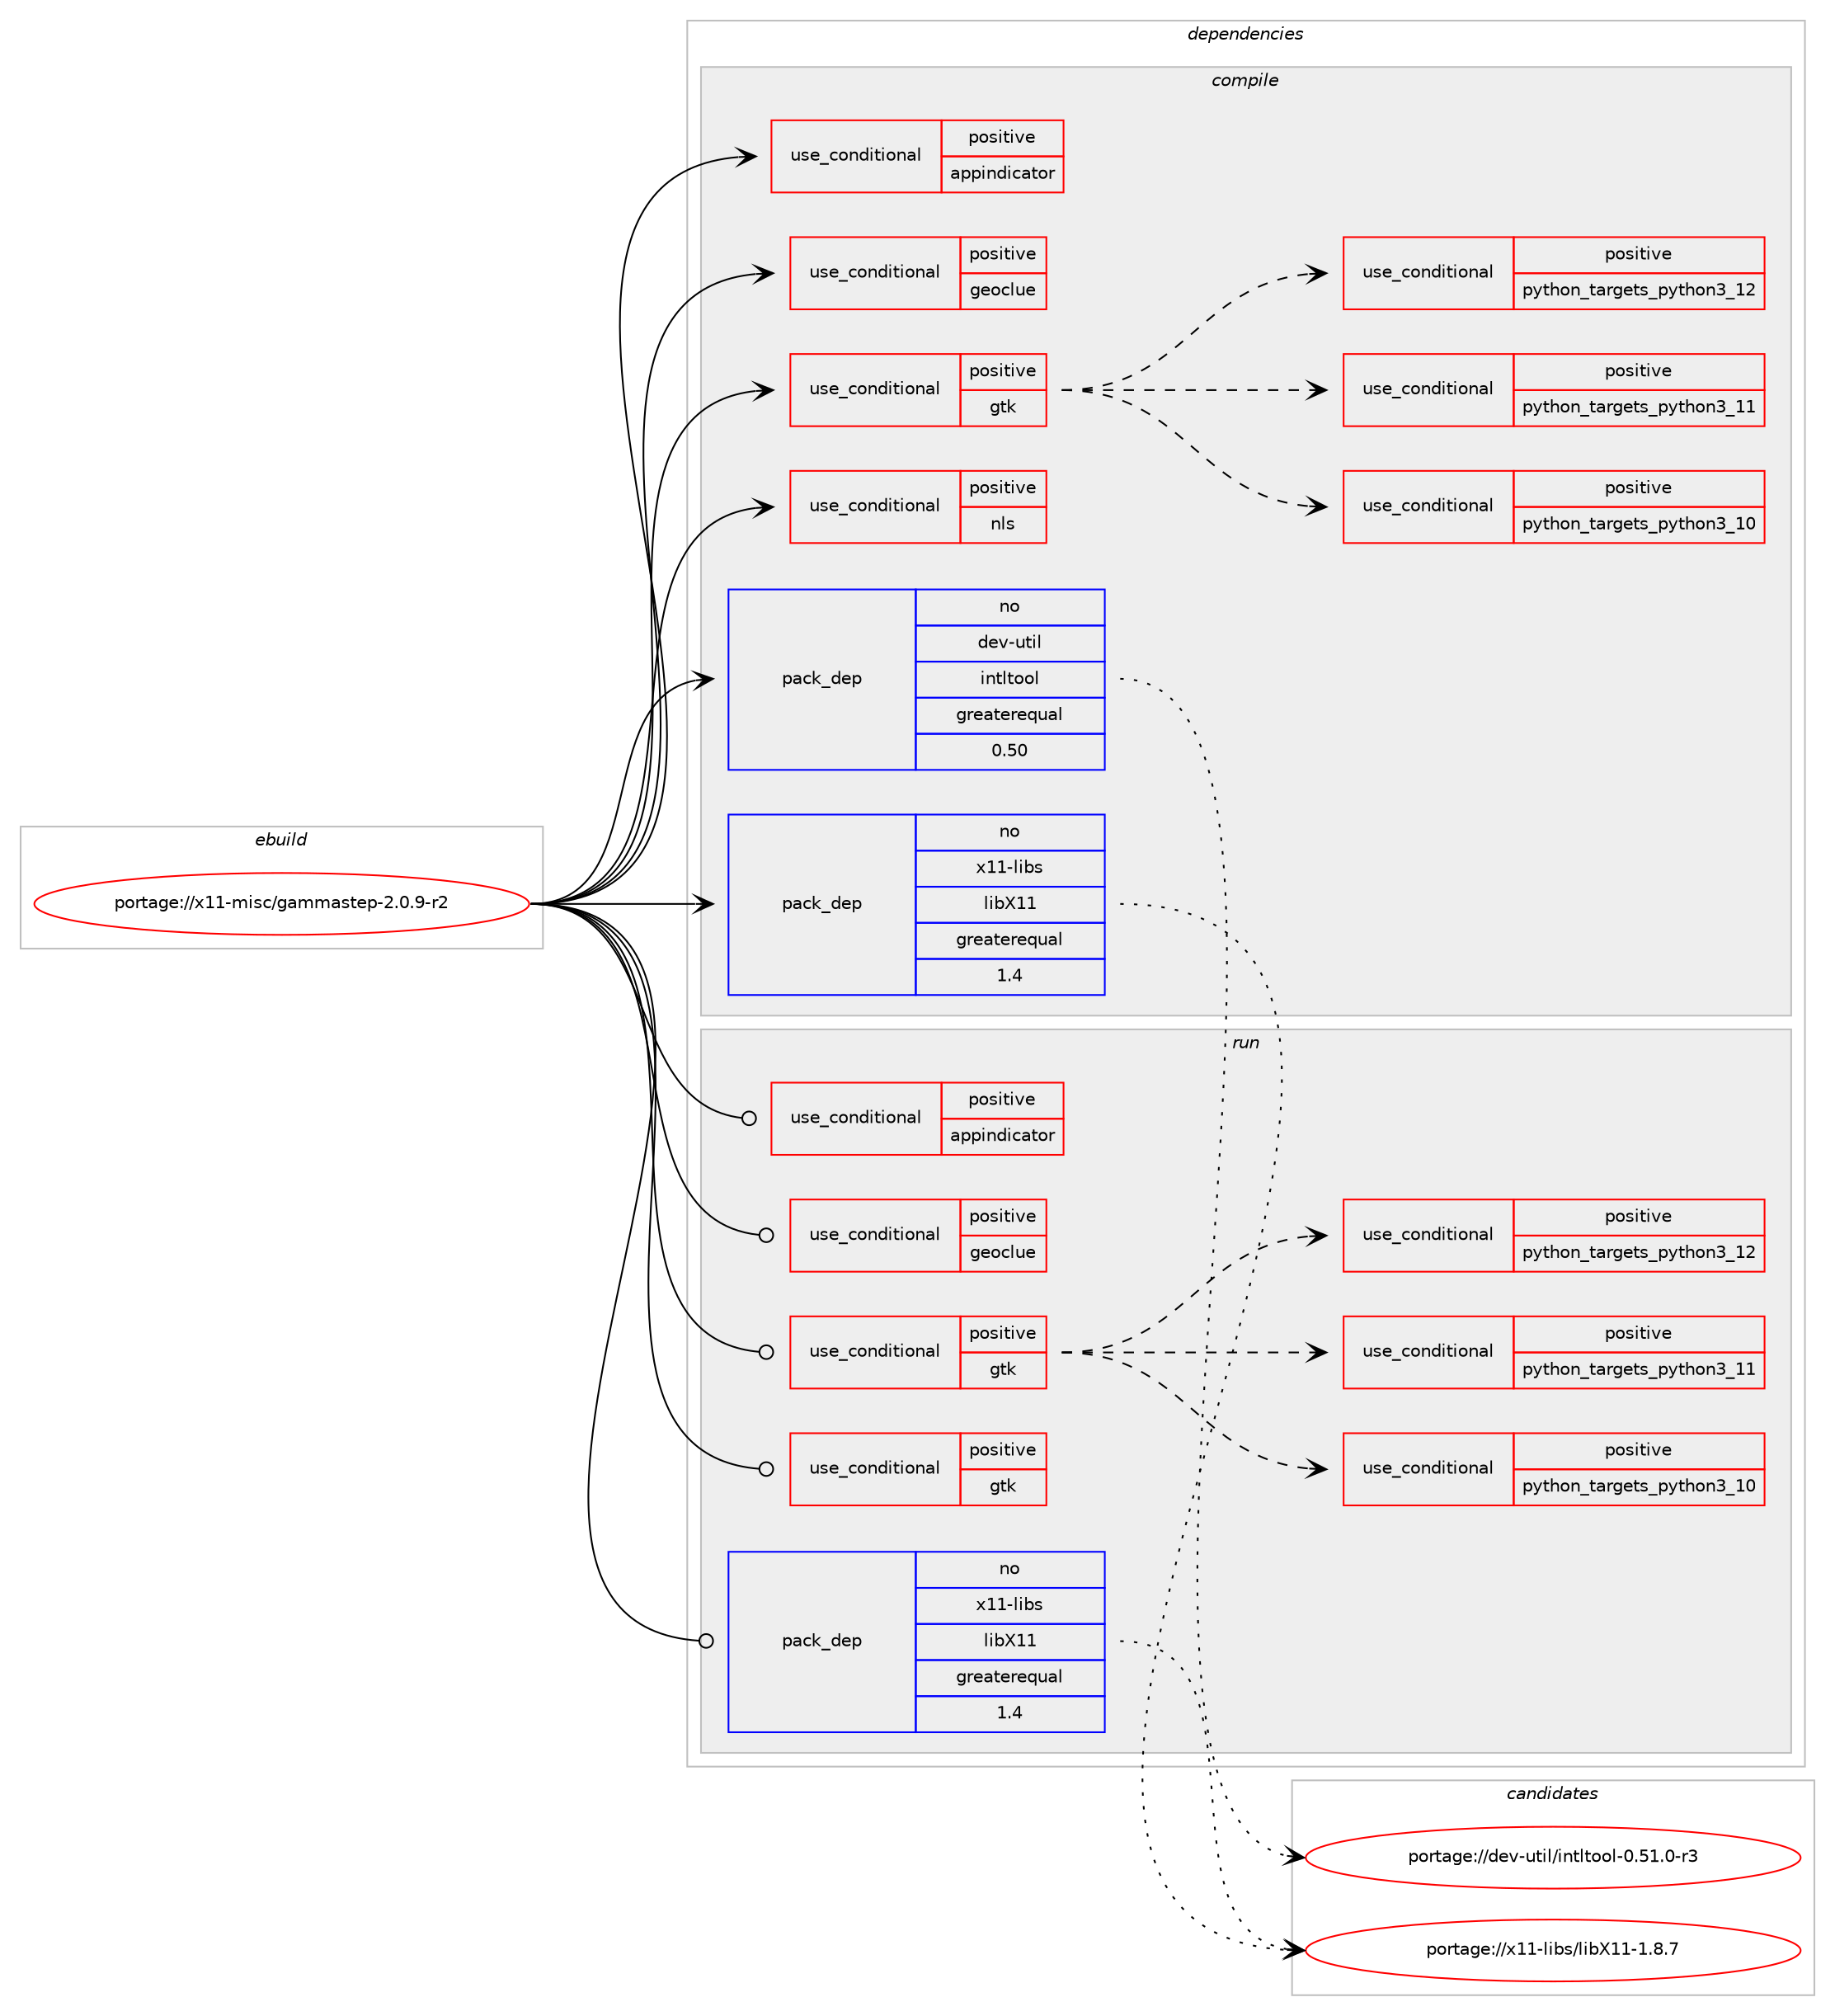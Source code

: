 digraph prolog {

# *************
# Graph options
# *************

newrank=true;
concentrate=true;
compound=true;
graph [rankdir=LR,fontname=Helvetica,fontsize=10,ranksep=1.5];#, ranksep=2.5, nodesep=0.2];
edge  [arrowhead=vee];
node  [fontname=Helvetica,fontsize=10];

# **********
# The ebuild
# **********

subgraph cluster_leftcol {
color=gray;
rank=same;
label=<<i>ebuild</i>>;
id [label="portage://x11-misc/gammastep-2.0.9-r2", color=red, width=4, href="../x11-misc/gammastep-2.0.9-r2.svg"];
}

# ****************
# The dependencies
# ****************

subgraph cluster_midcol {
color=gray;
label=<<i>dependencies</i>>;
subgraph cluster_compile {
fillcolor="#eeeeee";
style=filled;
label=<<i>compile</i>>;
subgraph cond15999 {
dependency24419 [label=<<TABLE BORDER="0" CELLBORDER="1" CELLSPACING="0" CELLPADDING="4"><TR><TD ROWSPAN="3" CELLPADDING="10">use_conditional</TD></TR><TR><TD>positive</TD></TR><TR><TD>appindicator</TD></TR></TABLE>>, shape=none, color=red];
# *** BEGIN UNKNOWN DEPENDENCY TYPE (TODO) ***
# dependency24419 -> package_dependency(portage://x11-misc/gammastep-2.0.9-r2,install,no,dev-libs,libayatana-appindicator,none,[,,],[],[])
# *** END UNKNOWN DEPENDENCY TYPE (TODO) ***

}
id:e -> dependency24419:w [weight=20,style="solid",arrowhead="vee"];
subgraph cond16000 {
dependency24420 [label=<<TABLE BORDER="0" CELLBORDER="1" CELLSPACING="0" CELLPADDING="4"><TR><TD ROWSPAN="3" CELLPADDING="10">use_conditional</TD></TR><TR><TD>positive</TD></TR><TR><TD>geoclue</TD></TR></TABLE>>, shape=none, color=red];
# *** BEGIN UNKNOWN DEPENDENCY TYPE (TODO) ***
# dependency24420 -> package_dependency(portage://x11-misc/gammastep-2.0.9-r2,install,no,app-misc,geoclue,none,[,,],[slot(2.0)],[])
# *** END UNKNOWN DEPENDENCY TYPE (TODO) ***

# *** BEGIN UNKNOWN DEPENDENCY TYPE (TODO) ***
# dependency24420 -> package_dependency(portage://x11-misc/gammastep-2.0.9-r2,install,no,dev-libs,glib,none,[,,],[slot(2)],[])
# *** END UNKNOWN DEPENDENCY TYPE (TODO) ***

}
id:e -> dependency24420:w [weight=20,style="solid",arrowhead="vee"];
subgraph cond16001 {
dependency24421 [label=<<TABLE BORDER="0" CELLBORDER="1" CELLSPACING="0" CELLPADDING="4"><TR><TD ROWSPAN="3" CELLPADDING="10">use_conditional</TD></TR><TR><TD>positive</TD></TR><TR><TD>gtk</TD></TR></TABLE>>, shape=none, color=red];
subgraph cond16002 {
dependency24422 [label=<<TABLE BORDER="0" CELLBORDER="1" CELLSPACING="0" CELLPADDING="4"><TR><TD ROWSPAN="3" CELLPADDING="10">use_conditional</TD></TR><TR><TD>positive</TD></TR><TR><TD>python_targets_python3_10</TD></TR></TABLE>>, shape=none, color=red];
# *** BEGIN UNKNOWN DEPENDENCY TYPE (TODO) ***
# dependency24422 -> package_dependency(portage://x11-misc/gammastep-2.0.9-r2,install,no,dev-lang,python,none,[,,],[slot(3.10)],[])
# *** END UNKNOWN DEPENDENCY TYPE (TODO) ***

}
dependency24421:e -> dependency24422:w [weight=20,style="dashed",arrowhead="vee"];
subgraph cond16003 {
dependency24423 [label=<<TABLE BORDER="0" CELLBORDER="1" CELLSPACING="0" CELLPADDING="4"><TR><TD ROWSPAN="3" CELLPADDING="10">use_conditional</TD></TR><TR><TD>positive</TD></TR><TR><TD>python_targets_python3_11</TD></TR></TABLE>>, shape=none, color=red];
# *** BEGIN UNKNOWN DEPENDENCY TYPE (TODO) ***
# dependency24423 -> package_dependency(portage://x11-misc/gammastep-2.0.9-r2,install,no,dev-lang,python,none,[,,],[slot(3.11)],[])
# *** END UNKNOWN DEPENDENCY TYPE (TODO) ***

}
dependency24421:e -> dependency24423:w [weight=20,style="dashed",arrowhead="vee"];
subgraph cond16004 {
dependency24424 [label=<<TABLE BORDER="0" CELLBORDER="1" CELLSPACING="0" CELLPADDING="4"><TR><TD ROWSPAN="3" CELLPADDING="10">use_conditional</TD></TR><TR><TD>positive</TD></TR><TR><TD>python_targets_python3_12</TD></TR></TABLE>>, shape=none, color=red];
# *** BEGIN UNKNOWN DEPENDENCY TYPE (TODO) ***
# dependency24424 -> package_dependency(portage://x11-misc/gammastep-2.0.9-r2,install,no,dev-lang,python,none,[,,],[slot(3.12)],[])
# *** END UNKNOWN DEPENDENCY TYPE (TODO) ***

}
dependency24421:e -> dependency24424:w [weight=20,style="dashed",arrowhead="vee"];
}
id:e -> dependency24421:w [weight=20,style="solid",arrowhead="vee"];
subgraph cond16005 {
dependency24425 [label=<<TABLE BORDER="0" CELLBORDER="1" CELLSPACING="0" CELLPADDING="4"><TR><TD ROWSPAN="3" CELLPADDING="10">use_conditional</TD></TR><TR><TD>positive</TD></TR><TR><TD>nls</TD></TR></TABLE>>, shape=none, color=red];
# *** BEGIN UNKNOWN DEPENDENCY TYPE (TODO) ***
# dependency24425 -> package_dependency(portage://x11-misc/gammastep-2.0.9-r2,install,no,sys-devel,gettext,none,[,,],[],[])
# *** END UNKNOWN DEPENDENCY TYPE (TODO) ***

}
id:e -> dependency24425:w [weight=20,style="solid",arrowhead="vee"];
subgraph pack8124 {
dependency24426 [label=<<TABLE BORDER="0" CELLBORDER="1" CELLSPACING="0" CELLPADDING="4" WIDTH="220"><TR><TD ROWSPAN="6" CELLPADDING="30">pack_dep</TD></TR><TR><TD WIDTH="110">no</TD></TR><TR><TD>dev-util</TD></TR><TR><TD>intltool</TD></TR><TR><TD>greaterequal</TD></TR><TR><TD>0.50</TD></TR></TABLE>>, shape=none, color=blue];
}
id:e -> dependency24426:w [weight=20,style="solid",arrowhead="vee"];
subgraph pack8125 {
dependency24427 [label=<<TABLE BORDER="0" CELLBORDER="1" CELLSPACING="0" CELLPADDING="4" WIDTH="220"><TR><TD ROWSPAN="6" CELLPADDING="30">pack_dep</TD></TR><TR><TD WIDTH="110">no</TD></TR><TR><TD>x11-libs</TD></TR><TR><TD>libX11</TD></TR><TR><TD>greaterequal</TD></TR><TR><TD>1.4</TD></TR></TABLE>>, shape=none, color=blue];
}
id:e -> dependency24427:w [weight=20,style="solid",arrowhead="vee"];
# *** BEGIN UNKNOWN DEPENDENCY TYPE (TODO) ***
# id -> package_dependency(portage://x11-misc/gammastep-2.0.9-r2,install,no,x11-libs,libXxf86vm,none,[,,],[],[])
# *** END UNKNOWN DEPENDENCY TYPE (TODO) ***

# *** BEGIN UNKNOWN DEPENDENCY TYPE (TODO) ***
# id -> package_dependency(portage://x11-misc/gammastep-2.0.9-r2,install,no,x11-libs,libdrm,none,[,,],[],[])
# *** END UNKNOWN DEPENDENCY TYPE (TODO) ***

# *** BEGIN UNKNOWN DEPENDENCY TYPE (TODO) ***
# id -> package_dependency(portage://x11-misc/gammastep-2.0.9-r2,install,no,x11-libs,libxcb,none,[,,],[],[])
# *** END UNKNOWN DEPENDENCY TYPE (TODO) ***

}
subgraph cluster_compileandrun {
fillcolor="#eeeeee";
style=filled;
label=<<i>compile and run</i>>;
}
subgraph cluster_run {
fillcolor="#eeeeee";
style=filled;
label=<<i>run</i>>;
subgraph cond16006 {
dependency24428 [label=<<TABLE BORDER="0" CELLBORDER="1" CELLSPACING="0" CELLPADDING="4"><TR><TD ROWSPAN="3" CELLPADDING="10">use_conditional</TD></TR><TR><TD>positive</TD></TR><TR><TD>appindicator</TD></TR></TABLE>>, shape=none, color=red];
# *** BEGIN UNKNOWN DEPENDENCY TYPE (TODO) ***
# dependency24428 -> package_dependency(portage://x11-misc/gammastep-2.0.9-r2,run,no,dev-libs,libayatana-appindicator,none,[,,],[],[])
# *** END UNKNOWN DEPENDENCY TYPE (TODO) ***

}
id:e -> dependency24428:w [weight=20,style="solid",arrowhead="odot"];
subgraph cond16007 {
dependency24429 [label=<<TABLE BORDER="0" CELLBORDER="1" CELLSPACING="0" CELLPADDING="4"><TR><TD ROWSPAN="3" CELLPADDING="10">use_conditional</TD></TR><TR><TD>positive</TD></TR><TR><TD>geoclue</TD></TR></TABLE>>, shape=none, color=red];
# *** BEGIN UNKNOWN DEPENDENCY TYPE (TODO) ***
# dependency24429 -> package_dependency(portage://x11-misc/gammastep-2.0.9-r2,run,no,app-misc,geoclue,none,[,,],[slot(2.0)],[])
# *** END UNKNOWN DEPENDENCY TYPE (TODO) ***

# *** BEGIN UNKNOWN DEPENDENCY TYPE (TODO) ***
# dependency24429 -> package_dependency(portage://x11-misc/gammastep-2.0.9-r2,run,no,dev-libs,glib,none,[,,],[slot(2)],[])
# *** END UNKNOWN DEPENDENCY TYPE (TODO) ***

}
id:e -> dependency24429:w [weight=20,style="solid",arrowhead="odot"];
subgraph cond16008 {
dependency24430 [label=<<TABLE BORDER="0" CELLBORDER="1" CELLSPACING="0" CELLPADDING="4"><TR><TD ROWSPAN="3" CELLPADDING="10">use_conditional</TD></TR><TR><TD>positive</TD></TR><TR><TD>gtk</TD></TR></TABLE>>, shape=none, color=red];
subgraph cond16009 {
dependency24431 [label=<<TABLE BORDER="0" CELLBORDER="1" CELLSPACING="0" CELLPADDING="4"><TR><TD ROWSPAN="3" CELLPADDING="10">use_conditional</TD></TR><TR><TD>positive</TD></TR><TR><TD>python_targets_python3_10</TD></TR></TABLE>>, shape=none, color=red];
# *** BEGIN UNKNOWN DEPENDENCY TYPE (TODO) ***
# dependency24431 -> package_dependency(portage://x11-misc/gammastep-2.0.9-r2,run,no,dev-lang,python,none,[,,],[slot(3.10)],[])
# *** END UNKNOWN DEPENDENCY TYPE (TODO) ***

}
dependency24430:e -> dependency24431:w [weight=20,style="dashed",arrowhead="vee"];
subgraph cond16010 {
dependency24432 [label=<<TABLE BORDER="0" CELLBORDER="1" CELLSPACING="0" CELLPADDING="4"><TR><TD ROWSPAN="3" CELLPADDING="10">use_conditional</TD></TR><TR><TD>positive</TD></TR><TR><TD>python_targets_python3_11</TD></TR></TABLE>>, shape=none, color=red];
# *** BEGIN UNKNOWN DEPENDENCY TYPE (TODO) ***
# dependency24432 -> package_dependency(portage://x11-misc/gammastep-2.0.9-r2,run,no,dev-lang,python,none,[,,],[slot(3.11)],[])
# *** END UNKNOWN DEPENDENCY TYPE (TODO) ***

}
dependency24430:e -> dependency24432:w [weight=20,style="dashed",arrowhead="vee"];
subgraph cond16011 {
dependency24433 [label=<<TABLE BORDER="0" CELLBORDER="1" CELLSPACING="0" CELLPADDING="4"><TR><TD ROWSPAN="3" CELLPADDING="10">use_conditional</TD></TR><TR><TD>positive</TD></TR><TR><TD>python_targets_python3_12</TD></TR></TABLE>>, shape=none, color=red];
# *** BEGIN UNKNOWN DEPENDENCY TYPE (TODO) ***
# dependency24433 -> package_dependency(portage://x11-misc/gammastep-2.0.9-r2,run,no,dev-lang,python,none,[,,],[slot(3.12)],[])
# *** END UNKNOWN DEPENDENCY TYPE (TODO) ***

}
dependency24430:e -> dependency24433:w [weight=20,style="dashed",arrowhead="vee"];
}
id:e -> dependency24430:w [weight=20,style="solid",arrowhead="odot"];
subgraph cond16012 {
dependency24434 [label=<<TABLE BORDER="0" CELLBORDER="1" CELLSPACING="0" CELLPADDING="4"><TR><TD ROWSPAN="3" CELLPADDING="10">use_conditional</TD></TR><TR><TD>positive</TD></TR><TR><TD>gtk</TD></TR></TABLE>>, shape=none, color=red];
# *** BEGIN UNKNOWN DEPENDENCY TYPE (TODO) ***
# dependency24434 -> package_dependency(portage://x11-misc/gammastep-2.0.9-r2,run,no,dev-python,pygobject,none,[,,],[],[use(optenable(python_targets_python3_10),negative),use(optenable(python_targets_python3_11),negative),use(optenable(python_targets_python3_12),negative)])
# *** END UNKNOWN DEPENDENCY TYPE (TODO) ***

# *** BEGIN UNKNOWN DEPENDENCY TYPE (TODO) ***
# dependency24434 -> package_dependency(portage://x11-misc/gammastep-2.0.9-r2,run,no,x11-libs,gtk+,none,[,,],[slot(3)],[use(enable(introspection),none)])
# *** END UNKNOWN DEPENDENCY TYPE (TODO) ***

# *** BEGIN UNKNOWN DEPENDENCY TYPE (TODO) ***
# dependency24434 -> package_dependency(portage://x11-misc/gammastep-2.0.9-r2,run,no,dev-python,pyxdg,none,[,,],[],[use(optenable(python_targets_python3_10),negative),use(optenable(python_targets_python3_11),negative),use(optenable(python_targets_python3_12),negative)])
# *** END UNKNOWN DEPENDENCY TYPE (TODO) ***

}
id:e -> dependency24434:w [weight=20,style="solid",arrowhead="odot"];
subgraph pack8126 {
dependency24435 [label=<<TABLE BORDER="0" CELLBORDER="1" CELLSPACING="0" CELLPADDING="4" WIDTH="220"><TR><TD ROWSPAN="6" CELLPADDING="30">pack_dep</TD></TR><TR><TD WIDTH="110">no</TD></TR><TR><TD>x11-libs</TD></TR><TR><TD>libX11</TD></TR><TR><TD>greaterequal</TD></TR><TR><TD>1.4</TD></TR></TABLE>>, shape=none, color=blue];
}
id:e -> dependency24435:w [weight=20,style="solid",arrowhead="odot"];
# *** BEGIN UNKNOWN DEPENDENCY TYPE (TODO) ***
# id -> package_dependency(portage://x11-misc/gammastep-2.0.9-r2,run,no,x11-libs,libXxf86vm,none,[,,],[],[])
# *** END UNKNOWN DEPENDENCY TYPE (TODO) ***

# *** BEGIN UNKNOWN DEPENDENCY TYPE (TODO) ***
# id -> package_dependency(portage://x11-misc/gammastep-2.0.9-r2,run,no,x11-libs,libdrm,none,[,,],[],[])
# *** END UNKNOWN DEPENDENCY TYPE (TODO) ***

# *** BEGIN UNKNOWN DEPENDENCY TYPE (TODO) ***
# id -> package_dependency(portage://x11-misc/gammastep-2.0.9-r2,run,no,x11-libs,libxcb,none,[,,],[],[])
# *** END UNKNOWN DEPENDENCY TYPE (TODO) ***

}
}

# **************
# The candidates
# **************

subgraph cluster_choices {
rank=same;
color=gray;
label=<<i>candidates</i>>;

subgraph choice8124 {
color=black;
nodesep=1;
choice1001011184511711610510847105110116108116111111108454846534946484511451 [label="portage://dev-util/intltool-0.51.0-r3", color=red, width=4,href="../dev-util/intltool-0.51.0-r3.svg"];
dependency24426:e -> choice1001011184511711610510847105110116108116111111108454846534946484511451:w [style=dotted,weight="100"];
}
subgraph choice8125 {
color=black;
nodesep=1;
choice120494945108105981154710810598884949454946564655 [label="portage://x11-libs/libX11-1.8.7", color=red, width=4,href="../x11-libs/libX11-1.8.7.svg"];
dependency24427:e -> choice120494945108105981154710810598884949454946564655:w [style=dotted,weight="100"];
}
subgraph choice8126 {
color=black;
nodesep=1;
choice120494945108105981154710810598884949454946564655 [label="portage://x11-libs/libX11-1.8.7", color=red, width=4,href="../x11-libs/libX11-1.8.7.svg"];
dependency24435:e -> choice120494945108105981154710810598884949454946564655:w [style=dotted,weight="100"];
}
}

}
